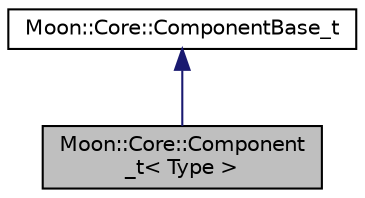 digraph "Moon::Core::Component_t&lt; Type &gt;"
{
 // LATEX_PDF_SIZE
  edge [fontname="Helvetica",fontsize="10",labelfontname="Helvetica",labelfontsize="10"];
  node [fontname="Helvetica",fontsize="10",shape=record];
  Node1 [label="Moon::Core::Component\l_t\< Type \>",height=0.2,width=0.4,color="black", fillcolor="grey75", style="filled", fontcolor="black",tooltip="Clase de la que heredan todos los Components del Motor."];
  Node2 -> Node1 [dir="back",color="midnightblue",fontsize="10",style="solid"];
  Node2 [label="Moon::Core::ComponentBase_t",height=0.2,width=0.4,color="black", fillcolor="white", style="filled",URL="$struct_moon_1_1_core_1_1_component_base__t.html",tooltip="Clase de la que heredan todos los components del Motor."];
}
